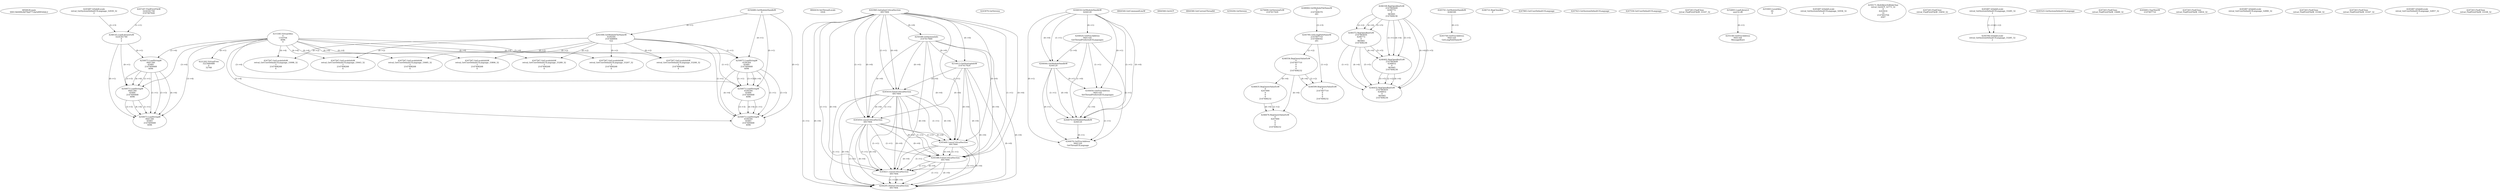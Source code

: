 // Global SCDG with merge call
digraph {
	0 [label="6850628.main
00013b0490c8d79ad771da5d99544dc2"]
	1 [label="4254480.GetModuleHandleW
0"]
	2 [label="6844434.SetThreadLocale
1024"]
	3 [label="4243965.InitializeCriticalSection
6917004"]
	4 [label="4243979.GetVersion
"]
	5 [label="4244018.GetModuleHandleW
4244120"]
	6 [label="4244024.GetProcAddress
9441320
GetThreadPreferredUILanguages"]
	5 -> 6 [label="(0-->1)"]
	7 [label="4244044.GetModuleHandleW
4244120"]
	5 -> 7 [label="(1-->1)"]
	5 -> 7 [label="(0-->0)"]
	6 -> 7 [label="(1-->0)"]
	8 [label="4244050.GetProcAddress
9441320
SetThreadPreferredUILanguages"]
	5 -> 8 [label="(0-->1)"]
	6 -> 8 [label="(1-->1)"]
	7 -> 8 [label="(0-->1)"]
	9 [label="4244070.GetModuleHandleW
4244120"]
	5 -> 9 [label="(1-->1)"]
	7 -> 9 [label="(1-->1)"]
	5 -> 9 [label="(0-->0)"]
	6 -> 9 [label="(1-->0)"]
	7 -> 9 [label="(0-->0)"]
	8 -> 9 [label="(1-->0)"]
	10 [label="4244076.GetProcAddress
9441320
GetThreadUILanguage"]
	5 -> 10 [label="(0-->1)"]
	6 -> 10 [label="(1-->1)"]
	7 -> 10 [label="(0-->1)"]
	8 -> 10 [label="(1-->1)"]
	9 -> 10 [label="(0-->1)"]
	11 [label="4250188.GetSystemInfo
2147417660"]
	3 -> 11 [label="(0-->0)"]
	12 [label="6844540.GetCommandLineW
"]
	13 [label="4214413.GetStartupInfoW
2147417624"]
	3 -> 13 [label="(0-->0)"]
	11 -> 13 [label="(0-->0)"]
	14 [label="6844560.GetACP
"]
	15 [label="6844580.GetCurrentThreadId
"]
	16 [label="4250204.GetVersion
"]
	17 [label="4276690.GetVersionExW
2147417420"]
	18 [label="4243306.GetModuleFileNameW
4194304
2147408904
522"]
	1 -> 18 [label="(0-->1)"]
	19 [label="4248064.GetModuleFileNameW
0
2147408370
261"]
	20 [label="4215383.VirtualAlloc
0
1310704
4096
4"]
	21 [label="4246338.RegOpenKeyExW
2147483649
4246772
0
983065
2147408236"]
	22 [label="4246372.RegOpenKeyExW
2147483650
4246772
0
983065
2147408236"]
	21 -> 22 [label="(2-->2)"]
	21 -> 22 [label="(4-->4)"]
	21 -> 22 [label="(5-->5)"]
	23 [label="4245741.GetModuleHandleW
4246160"]
	24 [label="4245758.GetProcAddress
9441320
GetLongPathNameW"]
	23 -> 24 [label="(0-->1)"]
	25 [label="4245785.GetLongPathNameW
2147407710
2147406542
261"]
	19 -> 25 [label="(3-->3)"]
	26 [label="4246556.RegQueryValueExW
0
2147407710
0
0
0
2147408232"]
	25 -> 26 [label="(1-->2)"]
	27 [label="4246599.RegQueryValueExW
0
2147407710
0
0
0
2147408232"]
	25 -> 27 [label="(1-->2)"]
	26 -> 27 [label="(2-->2)"]
	26 -> 27 [label="(6-->6)"]
	28 [label="4246722.RegCloseKey
0"]
	29 [label="4247883.GetUserDefaultUILanguage
"]
	30 [label="4245418.EnterCriticalSection
6917004"]
	3 -> 30 [label="(1-->1)"]
	3 -> 30 [label="(0-->0)"]
	11 -> 30 [label="(0-->0)"]
	13 -> 30 [label="(0-->0)"]
	31 [label="4245454.LeaveCriticalSection
6917004"]
	3 -> 31 [label="(1-->1)"]
	30 -> 31 [label="(1-->1)"]
	3 -> 31 [label="(0-->0)"]
	11 -> 31 [label="(0-->0)"]
	13 -> 31 [label="(0-->0)"]
	30 -> 31 [label="(0-->0)"]
	32 [label="4247923.GetSystemDefaultUILanguage
"]
	33 [label="4245469.LeaveCriticalSection
6917004"]
	3 -> 33 [label="(1-->1)"]
	30 -> 33 [label="(1-->1)"]
	31 -> 33 [label="(1-->1)"]
	3 -> 33 [label="(0-->0)"]
	11 -> 33 [label="(0-->0)"]
	13 -> 33 [label="(0-->0)"]
	30 -> 33 [label="(0-->0)"]
	31 -> 33 [label="(0-->0)"]
	34 [label="4245487.IsValidLocale
retval_GetSystemDefaultUILanguage_32939_32
2"]
	35 [label="4245580.EnterCriticalSection
6917004"]
	3 -> 35 [label="(1-->1)"]
	30 -> 35 [label="(1-->1)"]
	31 -> 35 [label="(1-->1)"]
	33 -> 35 [label="(1-->1)"]
	3 -> 35 [label="(0-->0)"]
	11 -> 35 [label="(0-->0)"]
	13 -> 35 [label="(0-->0)"]
	30 -> 35 [label="(0-->0)"]
	31 -> 35 [label="(0-->0)"]
	33 -> 35 [label="(0-->0)"]
	36 [label="4245621.LeaveCriticalSection
6917004"]
	3 -> 36 [label="(1-->1)"]
	30 -> 36 [label="(1-->1)"]
	31 -> 36 [label="(1-->1)"]
	33 -> 36 [label="(1-->1)"]
	35 -> 36 [label="(1-->1)"]
	3 -> 36 [label="(0-->0)"]
	11 -> 36 [label="(0-->0)"]
	13 -> 36 [label="(0-->0)"]
	30 -> 36 [label="(0-->0)"]
	31 -> 36 [label="(0-->0)"]
	33 -> 36 [label="(0-->0)"]
	35 -> 36 [label="(0-->0)"]
	37 [label="4247558.GetUserDefaultUILanguage
"]
	38 [label="4247567.GetLocaleInfoW
retval_GetUserDefaultUILanguage_33098_32
3
2147408268
4"]
	18 -> 38 [label="(0-->2)"]
	20 -> 38 [label="(4-->4)"]
	39 [label="4247247.FindFirstFileW
3224341740
2147407640"]
	40 [label="4247263.FindClose
retval_FindFirstFileW_33167_32"]
	41 [label="4248145.LoadLibraryExW
3224341740
0
2"]
	39 -> 41 [label="(1-->1)"]
	34 -> 41 [label="(2-->3)"]
	42 [label="4250073.LoadStringW
9441340
65485
2147409468
4096"]
	41 -> 42 [label="(0-->1)"]
	20 -> 42 [label="(3-->4)"]
	43 [label="4254893.LoadLibraryA
user32.dll"]
	44 [label="4255003.LocalAlloc
64
8"]
	45 [label="4255148.GetProcAddress
9441344
MessageBoxA"]
	43 -> 45 [label="(0-->1)"]
	46 [label="4244205.DeleteCriticalSection
6917004"]
	3 -> 46 [label="(1-->1)"]
	30 -> 46 [label="(1-->1)"]
	31 -> 46 [label="(1-->1)"]
	33 -> 46 [label="(1-->1)"]
	35 -> 46 [label="(1-->1)"]
	36 -> 46 [label="(1-->1)"]
	3 -> 46 [label="(0-->0)"]
	11 -> 46 [label="(0-->0)"]
	13 -> 46 [label="(0-->0)"]
	30 -> 46 [label="(0-->0)"]
	31 -> 46 [label="(0-->0)"]
	33 -> 46 [label="(0-->0)"]
	35 -> 46 [label="(0-->0)"]
	36 -> 46 [label="(0-->0)"]
	47 [label="4221262.VirtualFree
3223060480
0
32768"]
	20 -> 47 [label="(0-->1)"]
	48 [label="4245487.IsValidLocale
retval_GetSystemDefaultUILanguage_32936_32
2"]
	49 [label="4250171.MultiByteToWideChar
retval_GetACP_32773_32
0
4243616
14
2147403704
2047"]
	50 [label="4246402.RegOpenKeyExW
2147483649
4246832
0
983065
2147408236"]
	21 -> 50 [label="(1-->1)"]
	21 -> 50 [label="(4-->4)"]
	22 -> 50 [label="(4-->4)"]
	21 -> 50 [label="(5-->5)"]
	22 -> 50 [label="(5-->5)"]
	51 [label="4246432.RegOpenKeyExW
2147483650
4246832
0
983065
2147408236"]
	22 -> 51 [label="(1-->1)"]
	50 -> 51 [label="(2-->2)"]
	21 -> 51 [label="(4-->4)"]
	22 -> 51 [label="(4-->4)"]
	50 -> 51 [label="(4-->4)"]
	21 -> 51 [label="(5-->5)"]
	22 -> 51 [label="(5-->5)"]
	50 -> 51 [label="(5-->5)"]
	52 [label="4246635.RegQueryValueExW
0
4247000
0
0
0
2147408232"]
	26 -> 52 [label="(6-->6)"]
	53 [label="4246676.RegQueryValueExW
0
4247000
0
0
0
2147408232"]
	52 -> 53 [label="(2-->2)"]
	26 -> 53 [label="(6-->6)"]
	52 -> 53 [label="(6-->6)"]
	54 [label="4247567.GetLocaleInfoW
retval_GetUserDefaultUILanguage_33643_32
3
2147408268
4"]
	18 -> 54 [label="(0-->2)"]
	20 -> 54 [label="(4-->4)"]
	55 [label="4247263.FindClose
retval_FindFirstFileW_33650_32"]
	56 [label="4245487.IsValidLocale
retval_GetSystemDefaultUILanguage_33285_32
2"]
	57 [label="4244766.IsValidLocale
retval_GetSystemDefaultUILanguage_33285_32
2"]
	56 -> 57 [label="(1-->1)"]
	56 -> 57 [label="(2-->2)"]
	58 [label="4245525.GetSystemDefaultUILanguage
"]
	59 [label="4247567.GetLocaleInfoW
retval_GetUserDefaultUILanguage_33685_32
3
2147408268
4"]
	18 -> 59 [label="(0-->2)"]
	20 -> 59 [label="(4-->4)"]
	60 [label="4247263.FindClose
retval_FindFirstFileW_33689_32"]
	61 [label="4245683.CharNextW
2147407716"]
	62 [label="4247567.GetLocaleInfoW
retval_GetUserDefaultUILanguage_33806_32
3
2147408268
4"]
	18 -> 62 [label="(0-->2)"]
	20 -> 62 [label="(4-->4)"]
	63 [label="4247263.FindClose
retval_FindFirstFileW_33816_32"]
	64 [label="4250073.LoadStringW
4194304
65485
2147409468
4096"]
	1 -> 64 [label="(0-->1)"]
	18 -> 64 [label="(1-->1)"]
	20 -> 64 [label="(3-->4)"]
	65 [label="4250073.LoadStringW
4194304
65484
2147409468
4096"]
	1 -> 65 [label="(0-->1)"]
	18 -> 65 [label="(1-->1)"]
	64 -> 65 [label="(1-->1)"]
	64 -> 65 [label="(3-->3)"]
	20 -> 65 [label="(3-->4)"]
	64 -> 65 [label="(4-->4)"]
	66 [label="4245487.IsValidLocale
retval_GetUserDefaultUILanguage_32890_32
2"]
	67 [label="4247567.GetLocaleInfoW
retval_GetUserDefaultUILanguage_33289_32
3
2147408268
4"]
	18 -> 67 [label="(0-->2)"]
	20 -> 67 [label="(4-->4)"]
	68 [label="4247567.GetLocaleInfoW
retval_GetUserDefaultUILanguage_33207_32
3
2147408268
4"]
	18 -> 68 [label="(0-->2)"]
	20 -> 68 [label="(4-->4)"]
	69 [label="4247263.FindClose
retval_FindFirstFileW_33346_32"]
	70 [label="4247567.GetLocaleInfoW
retval_GetUserDefaultUILanguage_33208_32
3
2147408268
4"]
	18 -> 70 [label="(0-->2)"]
	20 -> 70 [label="(4-->4)"]
	71 [label="4247263.FindClose
retval_FindFirstFileW_33347_32"]
	72 [label="4245487.IsValidLocale
retval_GetUserDefaultUILanguage_32857_32
2"]
	73 [label="4247263.FindClose
retval_FindFirstFileW_33108_32"]
	74 [label="4250073.LoadStringW
9441340
65484
2147409468
4096"]
	41 -> 74 [label="(0-->1)"]
	42 -> 74 [label="(1-->1)"]
	42 -> 74 [label="(3-->3)"]
	20 -> 74 [label="(3-->4)"]
	42 -> 74 [label="(4-->4)"]
	75 [label="4250073.LoadStringW
9441340
65483
2147409468
4096"]
	41 -> 75 [label="(0-->1)"]
	42 -> 75 [label="(1-->1)"]
	74 -> 75 [label="(1-->1)"]
	42 -> 75 [label="(3-->3)"]
	74 -> 75 [label="(3-->3)"]
	20 -> 75 [label="(3-->4)"]
	42 -> 75 [label="(4-->4)"]
	74 -> 75 [label="(4-->4)"]
	76 [label="4250073.LoadStringW
4194304
65483
2147409468
4096"]
	1 -> 76 [label="(0-->1)"]
	18 -> 76 [label="(1-->1)"]
	64 -> 76 [label="(1-->1)"]
	65 -> 76 [label="(1-->1)"]
	64 -> 76 [label="(3-->3)"]
	65 -> 76 [label="(3-->3)"]
	20 -> 76 [label="(3-->4)"]
	64 -> 76 [label="(4-->4)"]
	65 -> 76 [label="(4-->4)"]
}
